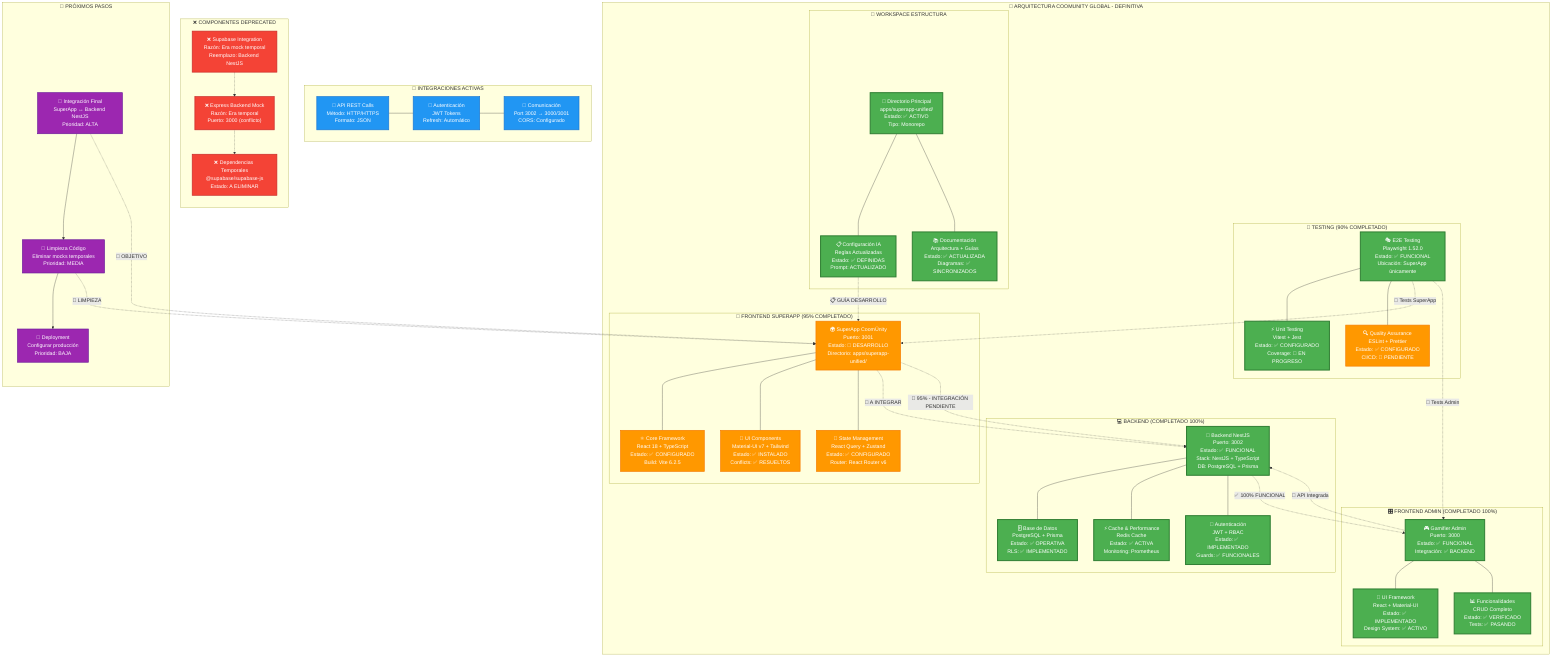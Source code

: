 %% ARQUITECTURA DEFINITIVA COOMUNITY GLOBAL
%% Versión: v2.0 - FINAL Y DEFINITIVA
%% Fecha: 2025-01-19
%% Estado: Backend NestJS 100% + Admin 100% + SuperApp 95%

graph TB
    subgraph "🌟 ARQUITECTURA COOMUNITY GLOBAL - DEFINITIVA"
        direction TB
        
        subgraph "💻 BACKEND (COMPLETADO 100%)"
            direction TB
            B1["🚀 Backend NestJS<br/>Puerto: 3002<br/>Estado: ✅ FUNCIONAL<br/>Stack: NestJS + TypeScript<br/>DB: PostgreSQL + Prisma"]
            B2["🗄️ Base de Datos<br/>PostgreSQL + Prisma<br/>Estado: ✅ OPERATIVA<br/>RLS: ✅ IMPLEMENTADO"]
            B3["⚡ Cache & Performance<br/>Redis Cache<br/>Estado: ✅ ACTIVA<br/>Monitoring: Prometheus"]
            B4["🔐 Autenticación<br/>JWT + RBAC<br/>Estado: ✅ IMPLEMENTADO<br/>Guards: ✅ FUNCIONALES"]
            
            B1 --- B2
            B1 --- B3
            B1 --- B4
        end
        
        subgraph "🎛️ FRONTEND ADMIN (COMPLETADO 100%)"
            direction TB
            A1["🎮 Gamifier Admin<br/>Puerto: 3000<br/>Estado: ✅ FUNCIONAL<br/>Integración: ✅ BACKEND"]
            A2["🎨 UI Framework<br/>React + Material-UI<br/>Estado: ✅ IMPLEMENTADO<br/>Design System: ✅ ACTIVO"]
            A3["📊 Funcionalidades<br/>CRUD Completo<br/>Estado: ✅ VERIFICADO<br/>Tests: ✅ PASANDO"]
            
            A1 --- A2
            A1 --- A3
        end
        
        subgraph "📱 FRONTEND SUPERAPP (95% COMPLETADO)"
            direction TB
            S1["🌍 SuperApp CoomÜnity<br/>Puerto: 3001<br/>Estado: 🔄 DESARROLLO<br/>Directorio: apps/superapp-unified/"]
            S2["⚛️ Core Framework<br/>React 18 + TypeScript<br/>Estado: ✅ CONFIGURADO<br/>Build: Vite 6.2.5"]
            S3["🎨 UI Components<br/>Material-UI v7 + Tailwind<br/>Estado: ✅ INSTALADO<br/>Conflicts: ✅ RESUELTOS"]
            S4["🔗 State Management<br/>React Query + Zustand<br/>Estado: ✅ CONFIGURADO<br/>Router: React Router v6"]
            
            S1 --- S2
            S1 --- S3
            S1 --- S4
        end
        
        subgraph "🧪 TESTING (90% COMPLETADO)"
            direction TB
            T1["🎭 E2E Testing<br/>Playwright 1.52.0<br/>Estado: ✅ FUNCIONAL<br/>Ubicación: SuperApp únicamente"]
            T2["⚡ Unit Testing<br/>Vitest + Jest<br/>Estado: ✅ CONFIGURADO<br/>Coverage: 🔄 EN PROGRESO"]
            T3["🔍 Quality Assurance<br/>ESLint + Prettier<br/>Estado: ✅ CONFIGURADO<br/>CI/CD: 🔄 PENDIENTE"]
            
            T1 --- T2
            T1 --- T3
        end
        
        subgraph "📁 WORKSPACE ESTRUCTURA"
            direction TB
            W1["📂 Directorio Principal<br/>apps/superapp-unified/<br/>Estado: ✅ ACTIVO<br/>Tipo: Monorepo"]
            W2["📋 Configuración IA<br/>Reglas Actualizadas<br/>Estado: ✅ DEFINIDAS<br/>Prompt: ACTUALIZADO"]
            W3["📚 Documentación<br/>Arquitectura + Guías<br/>Estado: ✅ ACTUALIZADA<br/>Diagramas: ✅ SINCRONIZADOS"]
            
            W1 --- W2
            W1 --- W3
        end
    end
    
    subgraph "🔗 INTEGRACIONES ACTIVAS"
        direction LR
        API1["🔌 API REST Calls<br/>Método: HTTP/HTTPS<br/>Formato: JSON"]
        API2["🎫 Autenticación<br/>JWT Tokens<br/>Refresh: Automático"]
        API3["📡 Comunicación<br/>Port 3002 → 3000/3001<br/>CORS: Configurado"]
        
        API1 --- API2
        API2 --- API3
    end
    
    subgraph "❌ COMPONENTES DEPRECATED"
        direction TB
        X1["❌ Supabase Integration<br/>Razón: Era mock temporal<br/>Reemplazo: Backend NestJS"]
        X2["❌ Express Backend Mock<br/>Razón: Era temporal<br/>Puerto: 3000 (conflicto)"]
        X3["❌ Dependencias Temporales<br/>@supabase/supabase-js<br/>Estado: A ELIMINAR"]
        
        X1 -.-> X2
        X2 -.-> X3
    end
    
    subgraph "🎯 PRÓXIMOS PASOS"
        direction TB
        N1["🔄 Integración Final<br/>SuperApp ↔ Backend NestJS<br/>Prioridad: ALTA"]
        N2["🧹 Limpieza Código<br/>Eliminar mocks temporales<br/>Prioridad: MEDIA"]
        N3["🚀 Deployment<br/>Configurar producción<br/>Prioridad: BAJA"]
        
        N1 --> N2
        N2 --> N3
    end
    
    %% Conexiones principales ACTUALES
    A1 -.->|"🔗 API Integrada"| B1
    S1 -.->|"🔄 A INTEGRAR"| B1
    T1 -.->|"🧪 Tests SuperApp"| S1
    T1 -.->|"🧪 Tests Admin"| A1
    
    %% Flujo de desarrollo
    B1 -.->|"✅ 100% FUNCIONAL"| A1
    S1 -.->|"🔄 95% - INTEGRACIÓN PENDIENTE"| B1
    W2 -.->|"📋 GUÍA DESARROLLO"| S1
    
    %% Conexiones futuras
    N1 -.->|"🎯 OBJETIVO"| S1
    N2 -.->|"🧹 LIMPIEZA"| S1
    
    classDef completed fill:#4CAF50,stroke:#2E7D32,color:#fff,stroke-width:3px
    classDef inprogress fill:#FF9800,stroke:#F57C00,color:#fff,stroke-width:2px
    classDef deprecated fill:#f44336,stroke:#c62828,color:#fff,stroke-width:2px
    classDef connection fill:#2196F3,stroke:#1976D2,color:#fff,stroke-width:2px
    classDef nextSteps fill:#9C27B0,stroke:#6A1B9A,color:#fff,stroke-width:2px
    
    class B1,B2,B3,B4,A1,A2,A3,T1,T2,W1,W2,W3 completed
    class S1,S2,S3,S4,T3 inprogress
    class X1,X2,X3 deprecated
    class API1,API2,API3 connection
    class N1,N2,N3 nextSteps